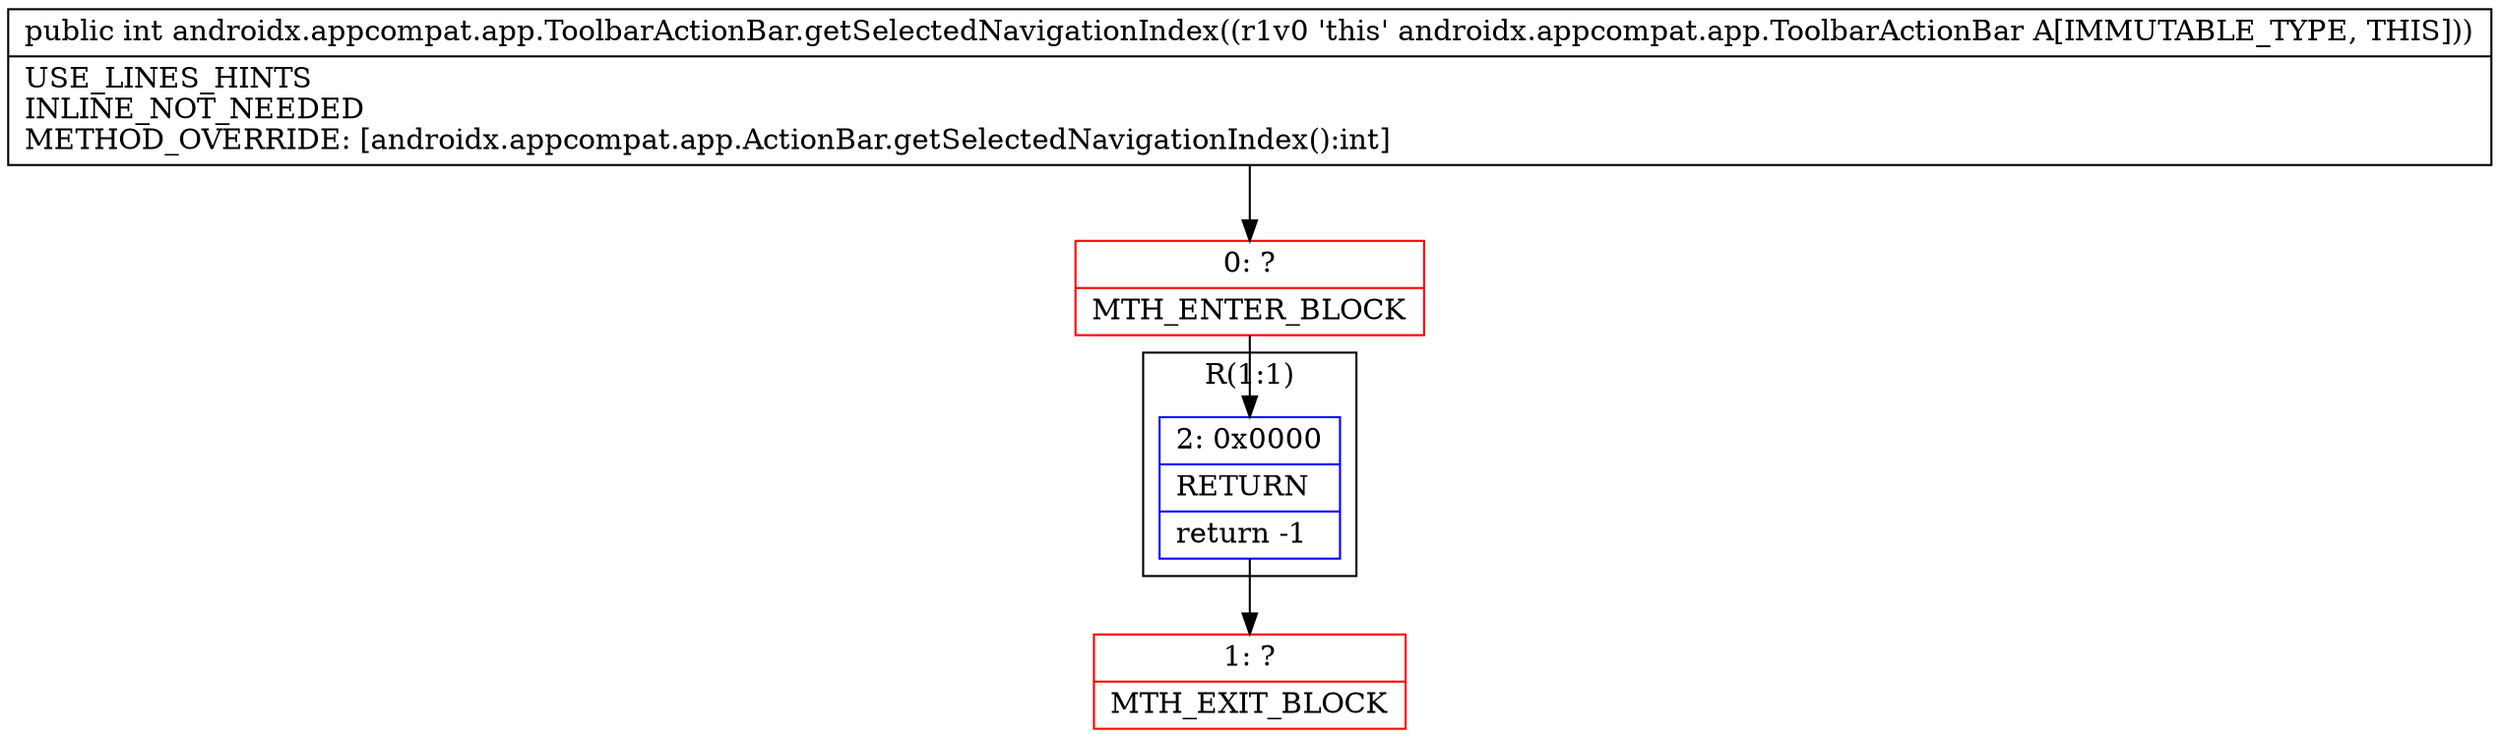 digraph "CFG forandroidx.appcompat.app.ToolbarActionBar.getSelectedNavigationIndex()I" {
subgraph cluster_Region_1620845626 {
label = "R(1:1)";
node [shape=record,color=blue];
Node_2 [shape=record,label="{2\:\ 0x0000|RETURN\l|return \-1\l}"];
}
Node_0 [shape=record,color=red,label="{0\:\ ?|MTH_ENTER_BLOCK\l}"];
Node_1 [shape=record,color=red,label="{1\:\ ?|MTH_EXIT_BLOCK\l}"];
MethodNode[shape=record,label="{public int androidx.appcompat.app.ToolbarActionBar.getSelectedNavigationIndex((r1v0 'this' androidx.appcompat.app.ToolbarActionBar A[IMMUTABLE_TYPE, THIS]))  | USE_LINES_HINTS\lINLINE_NOT_NEEDED\lMETHOD_OVERRIDE: [androidx.appcompat.app.ActionBar.getSelectedNavigationIndex():int]\l}"];
MethodNode -> Node_0;Node_2 -> Node_1;
Node_0 -> Node_2;
}


